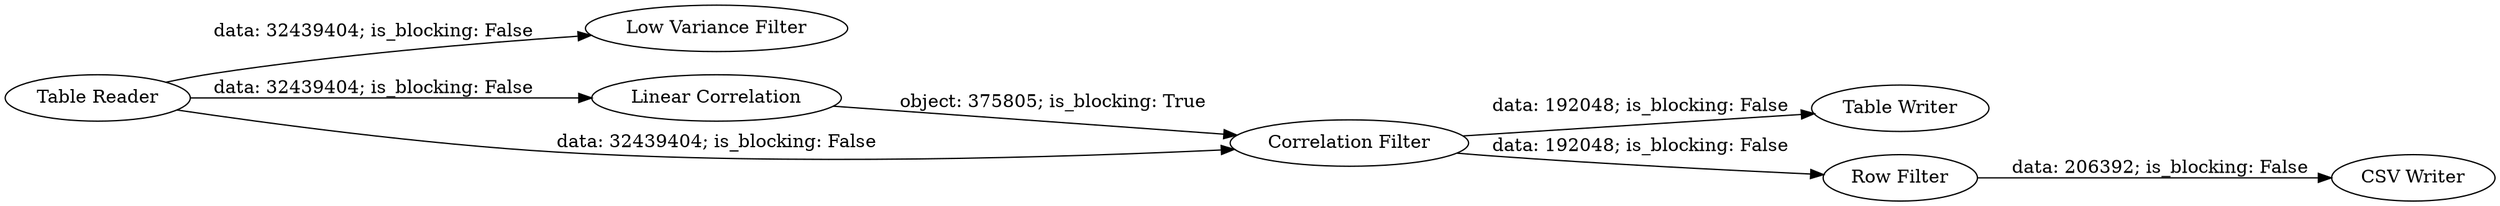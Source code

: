 digraph {
	"-1182697611647460584_3" [label="CSV Writer"]
	"-1182697611647460584_1" [label="Table Reader"]
	"-1182697611647460584_2" [label="Table Writer"]
	"-1182697611647460584_5" [label="Low Variance Filter"]
	"-1182697611647460584_6" [label="Linear Correlation"]
	"-1182697611647460584_7" [label="Correlation Filter"]
	"-1182697611647460584_4" [label="Row Filter"]
	"-1182697611647460584_1" -> "-1182697611647460584_7" [label="data: 32439404; is_blocking: False"]
	"-1182697611647460584_1" -> "-1182697611647460584_5" [label="data: 32439404; is_blocking: False"]
	"-1182697611647460584_1" -> "-1182697611647460584_6" [label="data: 32439404; is_blocking: False"]
	"-1182697611647460584_4" -> "-1182697611647460584_3" [label="data: 206392; is_blocking: False"]
	"-1182697611647460584_6" -> "-1182697611647460584_7" [label="object: 375805; is_blocking: True"]
	"-1182697611647460584_7" -> "-1182697611647460584_4" [label="data: 192048; is_blocking: False"]
	"-1182697611647460584_7" -> "-1182697611647460584_2" [label="data: 192048; is_blocking: False"]
	rankdir=LR
}
